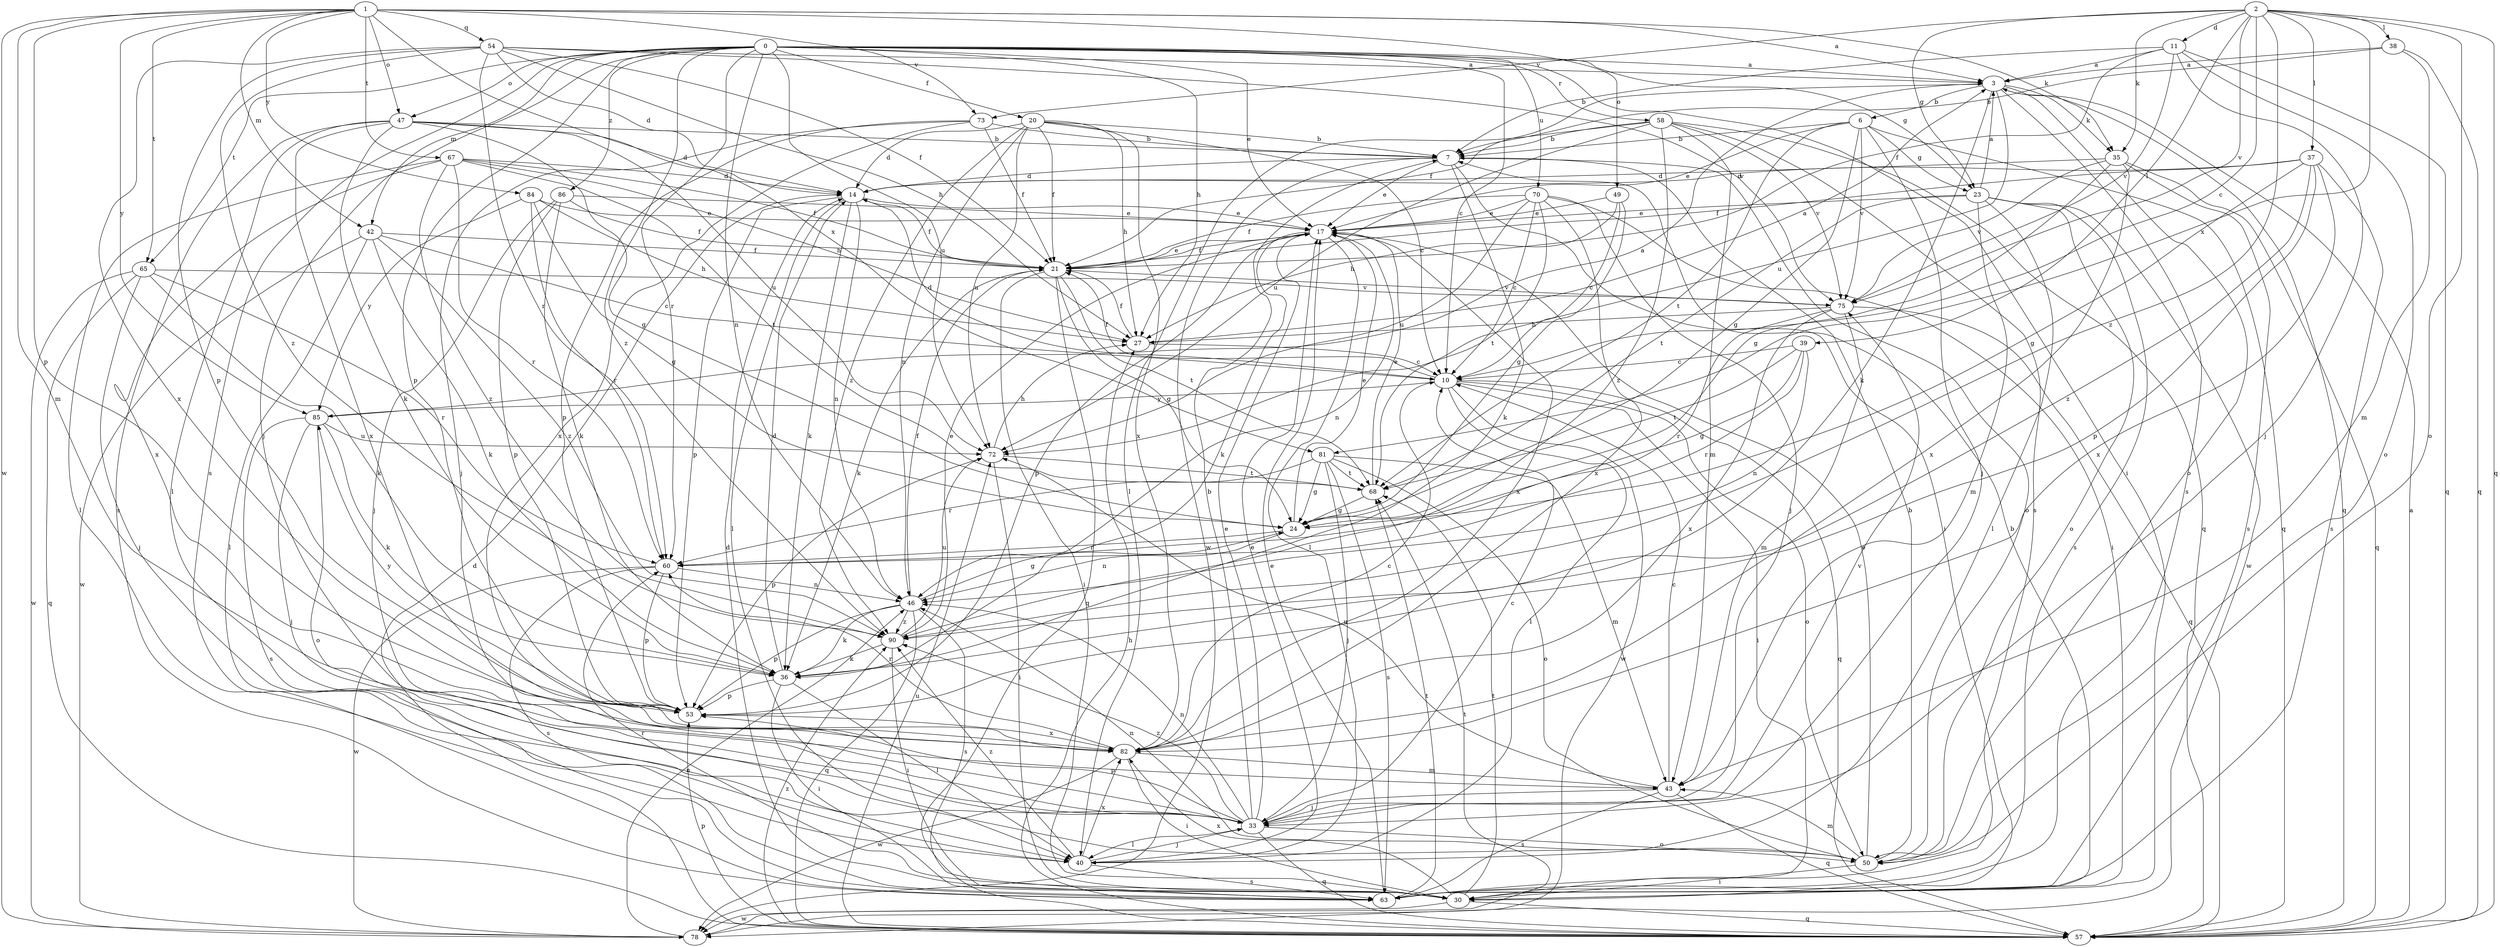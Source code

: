 strict digraph  {
0;
1;
2;
3;
6;
7;
10;
11;
14;
17;
20;
21;
23;
24;
27;
30;
33;
35;
36;
37;
38;
39;
40;
42;
43;
46;
47;
49;
50;
53;
54;
57;
58;
60;
63;
65;
67;
68;
70;
72;
73;
75;
78;
81;
82;
84;
85;
86;
90;
0 -> 3  [label=a];
0 -> 10  [label=c];
0 -> 17  [label=e];
0 -> 20  [label=f];
0 -> 23  [label=g];
0 -> 27  [label=h];
0 -> 30  [label=i];
0 -> 33  [label=j];
0 -> 42  [label=m];
0 -> 46  [label=n];
0 -> 47  [label=o];
0 -> 53  [label=p];
0 -> 58  [label=r];
0 -> 60  [label=r];
0 -> 63  [label=s];
0 -> 65  [label=t];
0 -> 70  [label=u];
0 -> 72  [label=u];
0 -> 86  [label=z];
0 -> 90  [label=z];
1 -> 3  [label=a];
1 -> 35  [label=k];
1 -> 42  [label=m];
1 -> 43  [label=m];
1 -> 47  [label=o];
1 -> 49  [label=o];
1 -> 53  [label=p];
1 -> 54  [label=q];
1 -> 65  [label=t];
1 -> 67  [label=t];
1 -> 73  [label=v];
1 -> 78  [label=w];
1 -> 81  [label=x];
1 -> 84  [label=y];
1 -> 85  [label=y];
2 -> 10  [label=c];
2 -> 11  [label=d];
2 -> 23  [label=g];
2 -> 35  [label=k];
2 -> 37  [label=l];
2 -> 38  [label=l];
2 -> 39  [label=l];
2 -> 50  [label=o];
2 -> 57  [label=q];
2 -> 73  [label=v];
2 -> 75  [label=v];
2 -> 81  [label=x];
2 -> 90  [label=z];
3 -> 6  [label=b];
3 -> 21  [label=f];
3 -> 35  [label=k];
3 -> 36  [label=k];
3 -> 50  [label=o];
3 -> 57  [label=q];
3 -> 63  [label=s];
3 -> 72  [label=u];
6 -> 7  [label=b];
6 -> 17  [label=e];
6 -> 23  [label=g];
6 -> 24  [label=g];
6 -> 33  [label=j];
6 -> 57  [label=q];
6 -> 68  [label=t];
6 -> 75  [label=v];
7 -> 14  [label=d];
7 -> 17  [label=e];
7 -> 30  [label=i];
7 -> 36  [label=k];
7 -> 50  [label=o];
7 -> 78  [label=w];
10 -> 14  [label=d];
10 -> 21  [label=f];
10 -> 30  [label=i];
10 -> 40  [label=l];
10 -> 50  [label=o];
10 -> 57  [label=q];
10 -> 78  [label=w];
10 -> 85  [label=y];
11 -> 3  [label=a];
11 -> 7  [label=b];
11 -> 21  [label=f];
11 -> 33  [label=j];
11 -> 50  [label=o];
11 -> 57  [label=q];
11 -> 75  [label=v];
14 -> 17  [label=e];
14 -> 21  [label=f];
14 -> 36  [label=k];
14 -> 40  [label=l];
14 -> 46  [label=n];
14 -> 53  [label=p];
17 -> 21  [label=f];
17 -> 36  [label=k];
17 -> 40  [label=l];
17 -> 46  [label=n];
17 -> 53  [label=p];
17 -> 82  [label=x];
20 -> 7  [label=b];
20 -> 10  [label=c];
20 -> 14  [label=d];
20 -> 21  [label=f];
20 -> 27  [label=h];
20 -> 46  [label=n];
20 -> 72  [label=u];
20 -> 82  [label=x];
20 -> 90  [label=z];
21 -> 17  [label=e];
21 -> 24  [label=g];
21 -> 30  [label=i];
21 -> 36  [label=k];
21 -> 57  [label=q];
21 -> 68  [label=t];
21 -> 75  [label=v];
23 -> 3  [label=a];
23 -> 17  [label=e];
23 -> 40  [label=l];
23 -> 43  [label=m];
23 -> 50  [label=o];
23 -> 63  [label=s];
23 -> 68  [label=t];
23 -> 78  [label=w];
24 -> 17  [label=e];
24 -> 46  [label=n];
24 -> 60  [label=r];
27 -> 3  [label=a];
27 -> 10  [label=c];
27 -> 21  [label=f];
30 -> 7  [label=b];
30 -> 57  [label=q];
30 -> 60  [label=r];
30 -> 68  [label=t];
30 -> 78  [label=w];
30 -> 82  [label=x];
33 -> 7  [label=b];
33 -> 10  [label=c];
33 -> 17  [label=e];
33 -> 40  [label=l];
33 -> 46  [label=n];
33 -> 50  [label=o];
33 -> 53  [label=p];
33 -> 57  [label=q];
33 -> 75  [label=v];
33 -> 90  [label=z];
35 -> 14  [label=d];
35 -> 24  [label=g];
35 -> 57  [label=q];
35 -> 63  [label=s];
35 -> 75  [label=v];
35 -> 82  [label=x];
36 -> 14  [label=d];
36 -> 30  [label=i];
36 -> 40  [label=l];
36 -> 53  [label=p];
37 -> 14  [label=d];
37 -> 21  [label=f];
37 -> 24  [label=g];
37 -> 53  [label=p];
37 -> 63  [label=s];
37 -> 82  [label=x];
37 -> 90  [label=z];
38 -> 3  [label=a];
38 -> 7  [label=b];
38 -> 43  [label=m];
38 -> 57  [label=q];
39 -> 10  [label=c];
39 -> 24  [label=g];
39 -> 46  [label=n];
39 -> 60  [label=r];
39 -> 68  [label=t];
40 -> 17  [label=e];
40 -> 33  [label=j];
40 -> 63  [label=s];
40 -> 82  [label=x];
40 -> 90  [label=z];
42 -> 10  [label=c];
42 -> 21  [label=f];
42 -> 36  [label=k];
42 -> 40  [label=l];
42 -> 78  [label=w];
42 -> 90  [label=z];
43 -> 10  [label=c];
43 -> 33  [label=j];
43 -> 57  [label=q];
43 -> 63  [label=s];
43 -> 72  [label=u];
46 -> 21  [label=f];
46 -> 24  [label=g];
46 -> 36  [label=k];
46 -> 53  [label=p];
46 -> 57  [label=q];
46 -> 63  [label=s];
46 -> 90  [label=z];
47 -> 7  [label=b];
47 -> 14  [label=d];
47 -> 24  [label=g];
47 -> 36  [label=k];
47 -> 40  [label=l];
47 -> 63  [label=s];
47 -> 72  [label=u];
47 -> 82  [label=x];
49 -> 10  [label=c];
49 -> 17  [label=e];
49 -> 24  [label=g];
49 -> 27  [label=h];
50 -> 7  [label=b];
50 -> 17  [label=e];
50 -> 30  [label=i];
50 -> 43  [label=m];
50 -> 46  [label=n];
53 -> 82  [label=x];
53 -> 85  [label=y];
54 -> 3  [label=a];
54 -> 14  [label=d];
54 -> 21  [label=f];
54 -> 27  [label=h];
54 -> 53  [label=p];
54 -> 60  [label=r];
54 -> 75  [label=v];
54 -> 82  [label=x];
54 -> 90  [label=z];
57 -> 3  [label=a];
57 -> 14  [label=d];
57 -> 27  [label=h];
57 -> 53  [label=p];
57 -> 72  [label=u];
57 -> 90  [label=z];
58 -> 7  [label=b];
58 -> 40  [label=l];
58 -> 43  [label=m];
58 -> 57  [label=q];
58 -> 63  [label=s];
58 -> 72  [label=u];
58 -> 75  [label=v];
58 -> 90  [label=z];
60 -> 46  [label=n];
60 -> 53  [label=p];
60 -> 63  [label=s];
60 -> 78  [label=w];
63 -> 14  [label=d];
63 -> 17  [label=e];
63 -> 68  [label=t];
65 -> 33  [label=j];
65 -> 36  [label=k];
65 -> 57  [label=q];
65 -> 60  [label=r];
65 -> 75  [label=v];
65 -> 78  [label=w];
67 -> 14  [label=d];
67 -> 21  [label=f];
67 -> 27  [label=h];
67 -> 40  [label=l];
67 -> 60  [label=r];
67 -> 68  [label=t];
67 -> 82  [label=x];
67 -> 90  [label=z];
68 -> 17  [label=e];
68 -> 24  [label=g];
70 -> 10  [label=c];
70 -> 17  [label=e];
70 -> 21  [label=f];
70 -> 30  [label=i];
70 -> 33  [label=j];
70 -> 68  [label=t];
70 -> 72  [label=u];
70 -> 82  [label=x];
72 -> 27  [label=h];
72 -> 30  [label=i];
72 -> 53  [label=p];
72 -> 68  [label=t];
73 -> 7  [label=b];
73 -> 21  [label=f];
73 -> 33  [label=j];
73 -> 53  [label=p];
73 -> 82  [label=x];
75 -> 27  [label=h];
75 -> 43  [label=m];
75 -> 57  [label=q];
75 -> 60  [label=r];
75 -> 82  [label=x];
78 -> 46  [label=n];
78 -> 68  [label=t];
81 -> 24  [label=g];
81 -> 33  [label=j];
81 -> 43  [label=m];
81 -> 50  [label=o];
81 -> 60  [label=r];
81 -> 63  [label=s];
81 -> 68  [label=t];
82 -> 10  [label=c];
82 -> 30  [label=i];
82 -> 43  [label=m];
82 -> 60  [label=r];
82 -> 78  [label=w];
84 -> 17  [label=e];
84 -> 24  [label=g];
84 -> 27  [label=h];
84 -> 60  [label=r];
84 -> 85  [label=y];
85 -> 3  [label=a];
85 -> 33  [label=j];
85 -> 36  [label=k];
85 -> 50  [label=o];
85 -> 63  [label=s];
85 -> 72  [label=u];
86 -> 17  [label=e];
86 -> 21  [label=f];
86 -> 33  [label=j];
86 -> 36  [label=k];
86 -> 53  [label=p];
90 -> 17  [label=e];
90 -> 30  [label=i];
90 -> 36  [label=k];
90 -> 72  [label=u];
}
